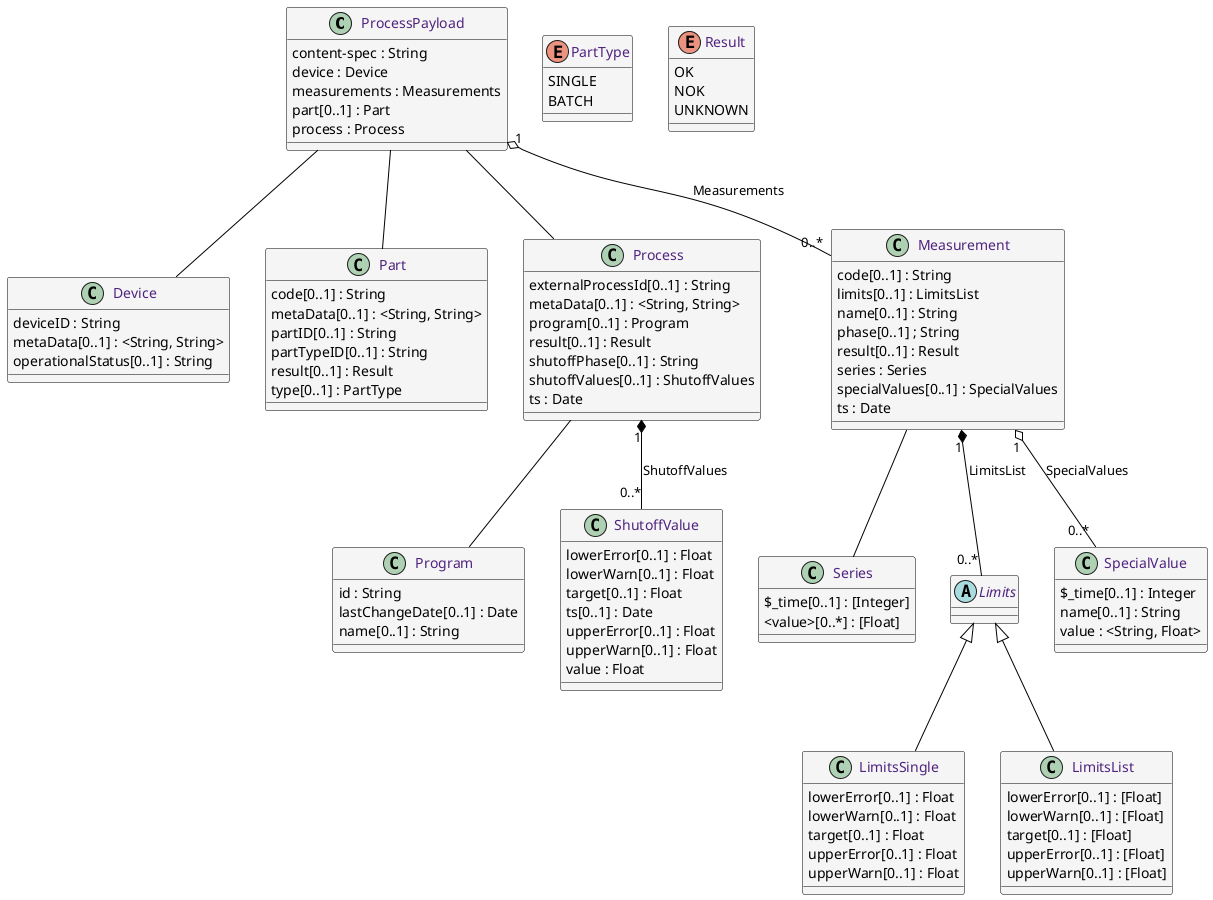 @startuml

skinparam class {
	BorderColor black
	FontColor #50237f
	BackgroundColor #f5f5f5
	ArrowColor black
}
skinparam stereotype {
	CBackgroundColor white
	EBackgroundColor white
}

class ProcessPayload {
	content-spec : String
	device : Device
	measurements : Measurements
	part[0..1] : Part
	process : Process
}

class Device {
	deviceID : String
	metaData[0..1] : <String, String>
	operationalStatus[0..1] : String
}

class Part {
	code[0..1] : String
	metaData[0..1] : <String, String>
	partID[0..1] : String
	partTypeID[0..1] : String
	result[0..1] : Result
	type[0..1] : PartType
}

class Process {
	externalProcessId[0..1] : String
	metaData[0..1] : <String, String>
	program[0..1] : Program
	result[0..1] : Result
	shutoffPhase[0..1] : String
	shutoffValues[0..1] : ShutoffValues
	ts : Date
}

class Measurement {
	code[0..1] : String
	limits[0..1] : LimitsList
	name[0..1] : String
	phase[0..1] ; String
	result[0..1] : Result
	series : Series
	specialValues[0..1] : SpecialValues
	ts : Date
}

class Program {
	id : String
	lastChangeDate[0..1] : Date
	name[0..1] : String
}

class ShutoffValue {
	lowerError[0..1] : Float
	lowerWarn[0..1] : Float
	target[0..1] : Float
	ts[0..1] : Date
	upperError[0..1] : Float
	upperWarn[0..1] : Float
	value : Float
}

class Series {
	$_time[0..1] : [Integer]
	<value>[0..*] : [Float]
}

abstract class Limits {
}

class LimitsSingle {
	lowerError[0..1] : Float
	lowerWarn[0..1] : Float
	target[0..1] : Float
	upperError[0..1] : Float
	upperWarn[0..1] : Float
}

class LimitsList {
	lowerError[0..1] : [Float]
	lowerWarn[0..1] : [Float]
	target[0..1] : [Float]
	upperError[0..1] : [Float]
	upperWarn[0..1] : [Float]
}


class SpecialValue {
	$_time[0..1] : Integer
	name[0..1] : String
	value : <String, Float>
}

enum PartType {
	SINGLE
	BATCH
}

enum Result {
	OK
	NOK
	UNKNOWN
}

ProcessPayload -- Device
ProcessPayload -- Part
ProcessPayload -- Process
ProcessPayload "1" o-- "0..*" Measurement : Measurements

Process -- Program
Process "1" *-- "0..*" ShutoffValue : ShutoffValues

Measurement -- Series
Measurement "1" *-- "0..*" Limits : LimitsList
Measurement "1" o-- "0..*" SpecialValue : SpecialValues

Limits <|-- LimitsSingle
Limits <|-- LimitsList

@enduml